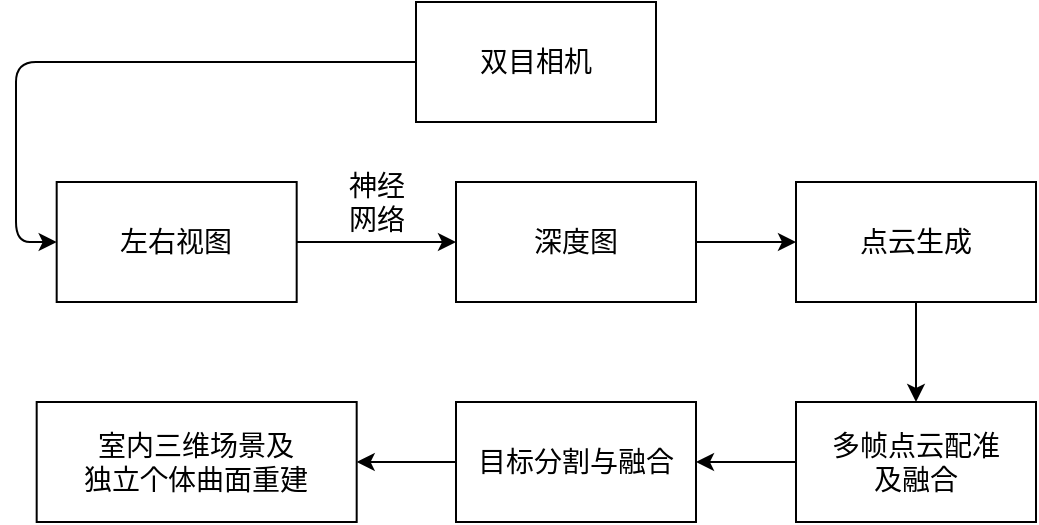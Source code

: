 <mxfile version="14.5.4" type="github">
  <diagram id="-IiyH1JpHtYOSdr7Pda1" name="第 1 页">
    <mxGraphModel dx="983" dy="459" grid="1" gridSize="10" guides="1" tooltips="1" connect="1" arrows="1" fold="1" page="1" pageScale="1" pageWidth="827" pageHeight="1169" math="0" shadow="0">
      <root>
        <mxCell id="0" />
        <mxCell id="1" parent="0" />
        <mxCell id="jm9YjNPjTmD55RnAh6pX-1" value="双目相机" style="rounded=0;whiteSpace=wrap;fontSize=14;html=1;" vertex="1" parent="1">
          <mxGeometry x="450" y="160" width="120" height="60" as="geometry" />
        </mxCell>
        <mxCell id="jm9YjNPjTmD55RnAh6pX-2" value="" style="endArrow=classic;exitX=0;exitY=0.5;exitDx=0;exitDy=0;entryX=0;entryY=0.5;entryDx=0;entryDy=0;html=1;fontSize=14;" edge="1" parent="1" source="jm9YjNPjTmD55RnAh6pX-1" target="jm9YjNPjTmD55RnAh6pX-4">
          <mxGeometry width="50" height="50" relative="1" as="geometry">
            <mxPoint x="210" y="320" as="sourcePoint" />
            <mxPoint x="240" y="280" as="targetPoint" />
            <Array as="points">
              <mxPoint x="250" y="190" />
              <mxPoint x="250" y="240" />
              <mxPoint x="250" y="280" />
            </Array>
          </mxGeometry>
        </mxCell>
        <mxCell id="jm9YjNPjTmD55RnAh6pX-4" value="左右视图" style="rounded=0;whiteSpace=wrap;fontSize=14;html=1;" vertex="1" parent="1">
          <mxGeometry x="270.34" y="250" width="120" height="60" as="geometry" />
        </mxCell>
        <mxCell id="jm9YjNPjTmD55RnAh6pX-10" value="点云生成" style="rounded=0;whiteSpace=wrap;fontSize=14;html=1;" vertex="1" parent="1">
          <mxGeometry x="640" y="250" width="120" height="60" as="geometry" />
        </mxCell>
        <mxCell id="jm9YjNPjTmD55RnAh6pX-11" value="" style="endArrow=classic;exitX=1;exitY=0.5;exitDx=0;exitDy=0;entryX=0;entryY=0.5;entryDx=0;entryDy=0;html=1;fontSize=14;" edge="1" parent="1" source="jm9YjNPjTmD55RnAh6pX-4" target="jm9YjNPjTmD55RnAh6pX-20">
          <mxGeometry width="50" height="50" relative="1" as="geometry">
            <mxPoint x="450" y="190" as="sourcePoint" />
            <mxPoint x="600" y="150" as="targetPoint" />
            <Array as="points">
              <mxPoint x="400" y="280" />
            </Array>
          </mxGeometry>
        </mxCell>
        <mxCell id="jm9YjNPjTmD55RnAh6pX-19" value="神经&lt;br style=&quot;font-size: 14px;&quot;&gt;网络" style="edgeLabel;align=center;verticalAlign=middle;resizable=0;points=[];fontSize=14;html=1;" vertex="1" connectable="0" parent="jm9YjNPjTmD55RnAh6pX-11">
          <mxGeometry x="0.006" y="-1" relative="1" as="geometry">
            <mxPoint x="-0.34" y="-21" as="offset" />
          </mxGeometry>
        </mxCell>
        <mxCell id="jm9YjNPjTmD55RnAh6pX-13" value="多帧点云配准&lt;br style=&quot;font-size: 14px;&quot;&gt;及融合" style="rounded=0;whiteSpace=wrap;fontSize=14;html=1;" vertex="1" parent="1">
          <mxGeometry x="640" y="360" width="120" height="60" as="geometry" />
        </mxCell>
        <mxCell id="jm9YjNPjTmD55RnAh6pX-14" value="" style="endArrow=classic;entryX=0.5;entryY=0;entryDx=0;entryDy=0;exitX=0.5;exitY=1;exitDx=0;exitDy=0;html=1;fontSize=14;" edge="1" parent="1" source="jm9YjNPjTmD55RnAh6pX-10" target="jm9YjNPjTmD55RnAh6pX-13">
          <mxGeometry width="50" height="50" relative="1" as="geometry">
            <mxPoint x="380" y="350" as="sourcePoint" />
            <mxPoint x="470" y="350" as="targetPoint" />
          </mxGeometry>
        </mxCell>
        <mxCell id="jm9YjNPjTmD55RnAh6pX-15" value="目标分割与融合" style="rounded=0;whiteSpace=wrap;fontSize=14;html=1;" vertex="1" parent="1">
          <mxGeometry x="470" y="360" width="120" height="60" as="geometry" />
        </mxCell>
        <mxCell id="jm9YjNPjTmD55RnAh6pX-16" value="" style="endArrow=classic;entryX=1;entryY=0.5;entryDx=0;entryDy=0;exitX=0;exitY=0.5;exitDx=0;exitDy=0;html=1;fontSize=14;" edge="1" parent="1" source="jm9YjNPjTmD55RnAh6pX-13" target="jm9YjNPjTmD55RnAh6pX-15">
          <mxGeometry width="50" height="50" relative="1" as="geometry">
            <mxPoint x="770" y="280" as="sourcePoint" />
            <mxPoint x="770" y="410" as="targetPoint" />
          </mxGeometry>
        </mxCell>
        <mxCell id="jm9YjNPjTmD55RnAh6pX-17" value="室内三维场景及&lt;br style=&quot;font-size: 14px;&quot;&gt;独立个体曲面重建" style="rounded=0;fontSize=14;whiteSpace=wrap;html=1;" vertex="1" parent="1">
          <mxGeometry x="260.34" y="360" width="160" height="60" as="geometry" />
        </mxCell>
        <mxCell id="jm9YjNPjTmD55RnAh6pX-18" value="" style="endArrow=classic;entryX=1;entryY=0.5;entryDx=0;entryDy=0;exitX=0;exitY=0.5;exitDx=0;exitDy=0;html=1;fontSize=14;" edge="1" parent="1" source="jm9YjNPjTmD55RnAh6pX-15" target="jm9YjNPjTmD55RnAh6pX-17">
          <mxGeometry width="50" height="50" relative="1" as="geometry">
            <mxPoint x="710" y="440" as="sourcePoint" />
            <mxPoint x="600" y="440" as="targetPoint" />
          </mxGeometry>
        </mxCell>
        <mxCell id="jm9YjNPjTmD55RnAh6pX-20" value="深度图" style="rounded=0;whiteSpace=wrap;fontSize=14;html=1;" vertex="1" parent="1">
          <mxGeometry x="470" y="250" width="120" height="60" as="geometry" />
        </mxCell>
        <mxCell id="jm9YjNPjTmD55RnAh6pX-21" value="" style="endArrow=classic;exitX=1;exitY=0.5;exitDx=0;exitDy=0;entryX=0;entryY=0.5;entryDx=0;entryDy=0;html=1;fontSize=14;" edge="1" parent="1" source="jm9YjNPjTmD55RnAh6pX-20" target="jm9YjNPjTmD55RnAh6pX-10">
          <mxGeometry width="50" height="50" relative="1" as="geometry">
            <mxPoint x="200" y="290" as="sourcePoint" />
            <mxPoint x="240" y="290" as="targetPoint" />
            <Array as="points">
              <mxPoint x="600" y="280" />
            </Array>
          </mxGeometry>
        </mxCell>
      </root>
    </mxGraphModel>
  </diagram>
</mxfile>
